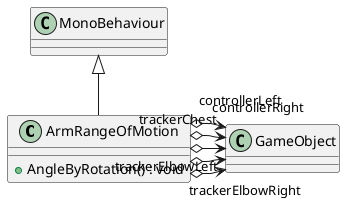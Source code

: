 @startuml
class ArmRangeOfMotion {
    + AngleByRotation() : void
}
MonoBehaviour <|-- ArmRangeOfMotion
ArmRangeOfMotion o-> "trackerElbowRight" GameObject
ArmRangeOfMotion o-> "trackerElbowLeft" GameObject
ArmRangeOfMotion o-> "trackerChest" GameObject
ArmRangeOfMotion o-> "controllerRight" GameObject
ArmRangeOfMotion o-> "controllerLeft" GameObject
@enduml
